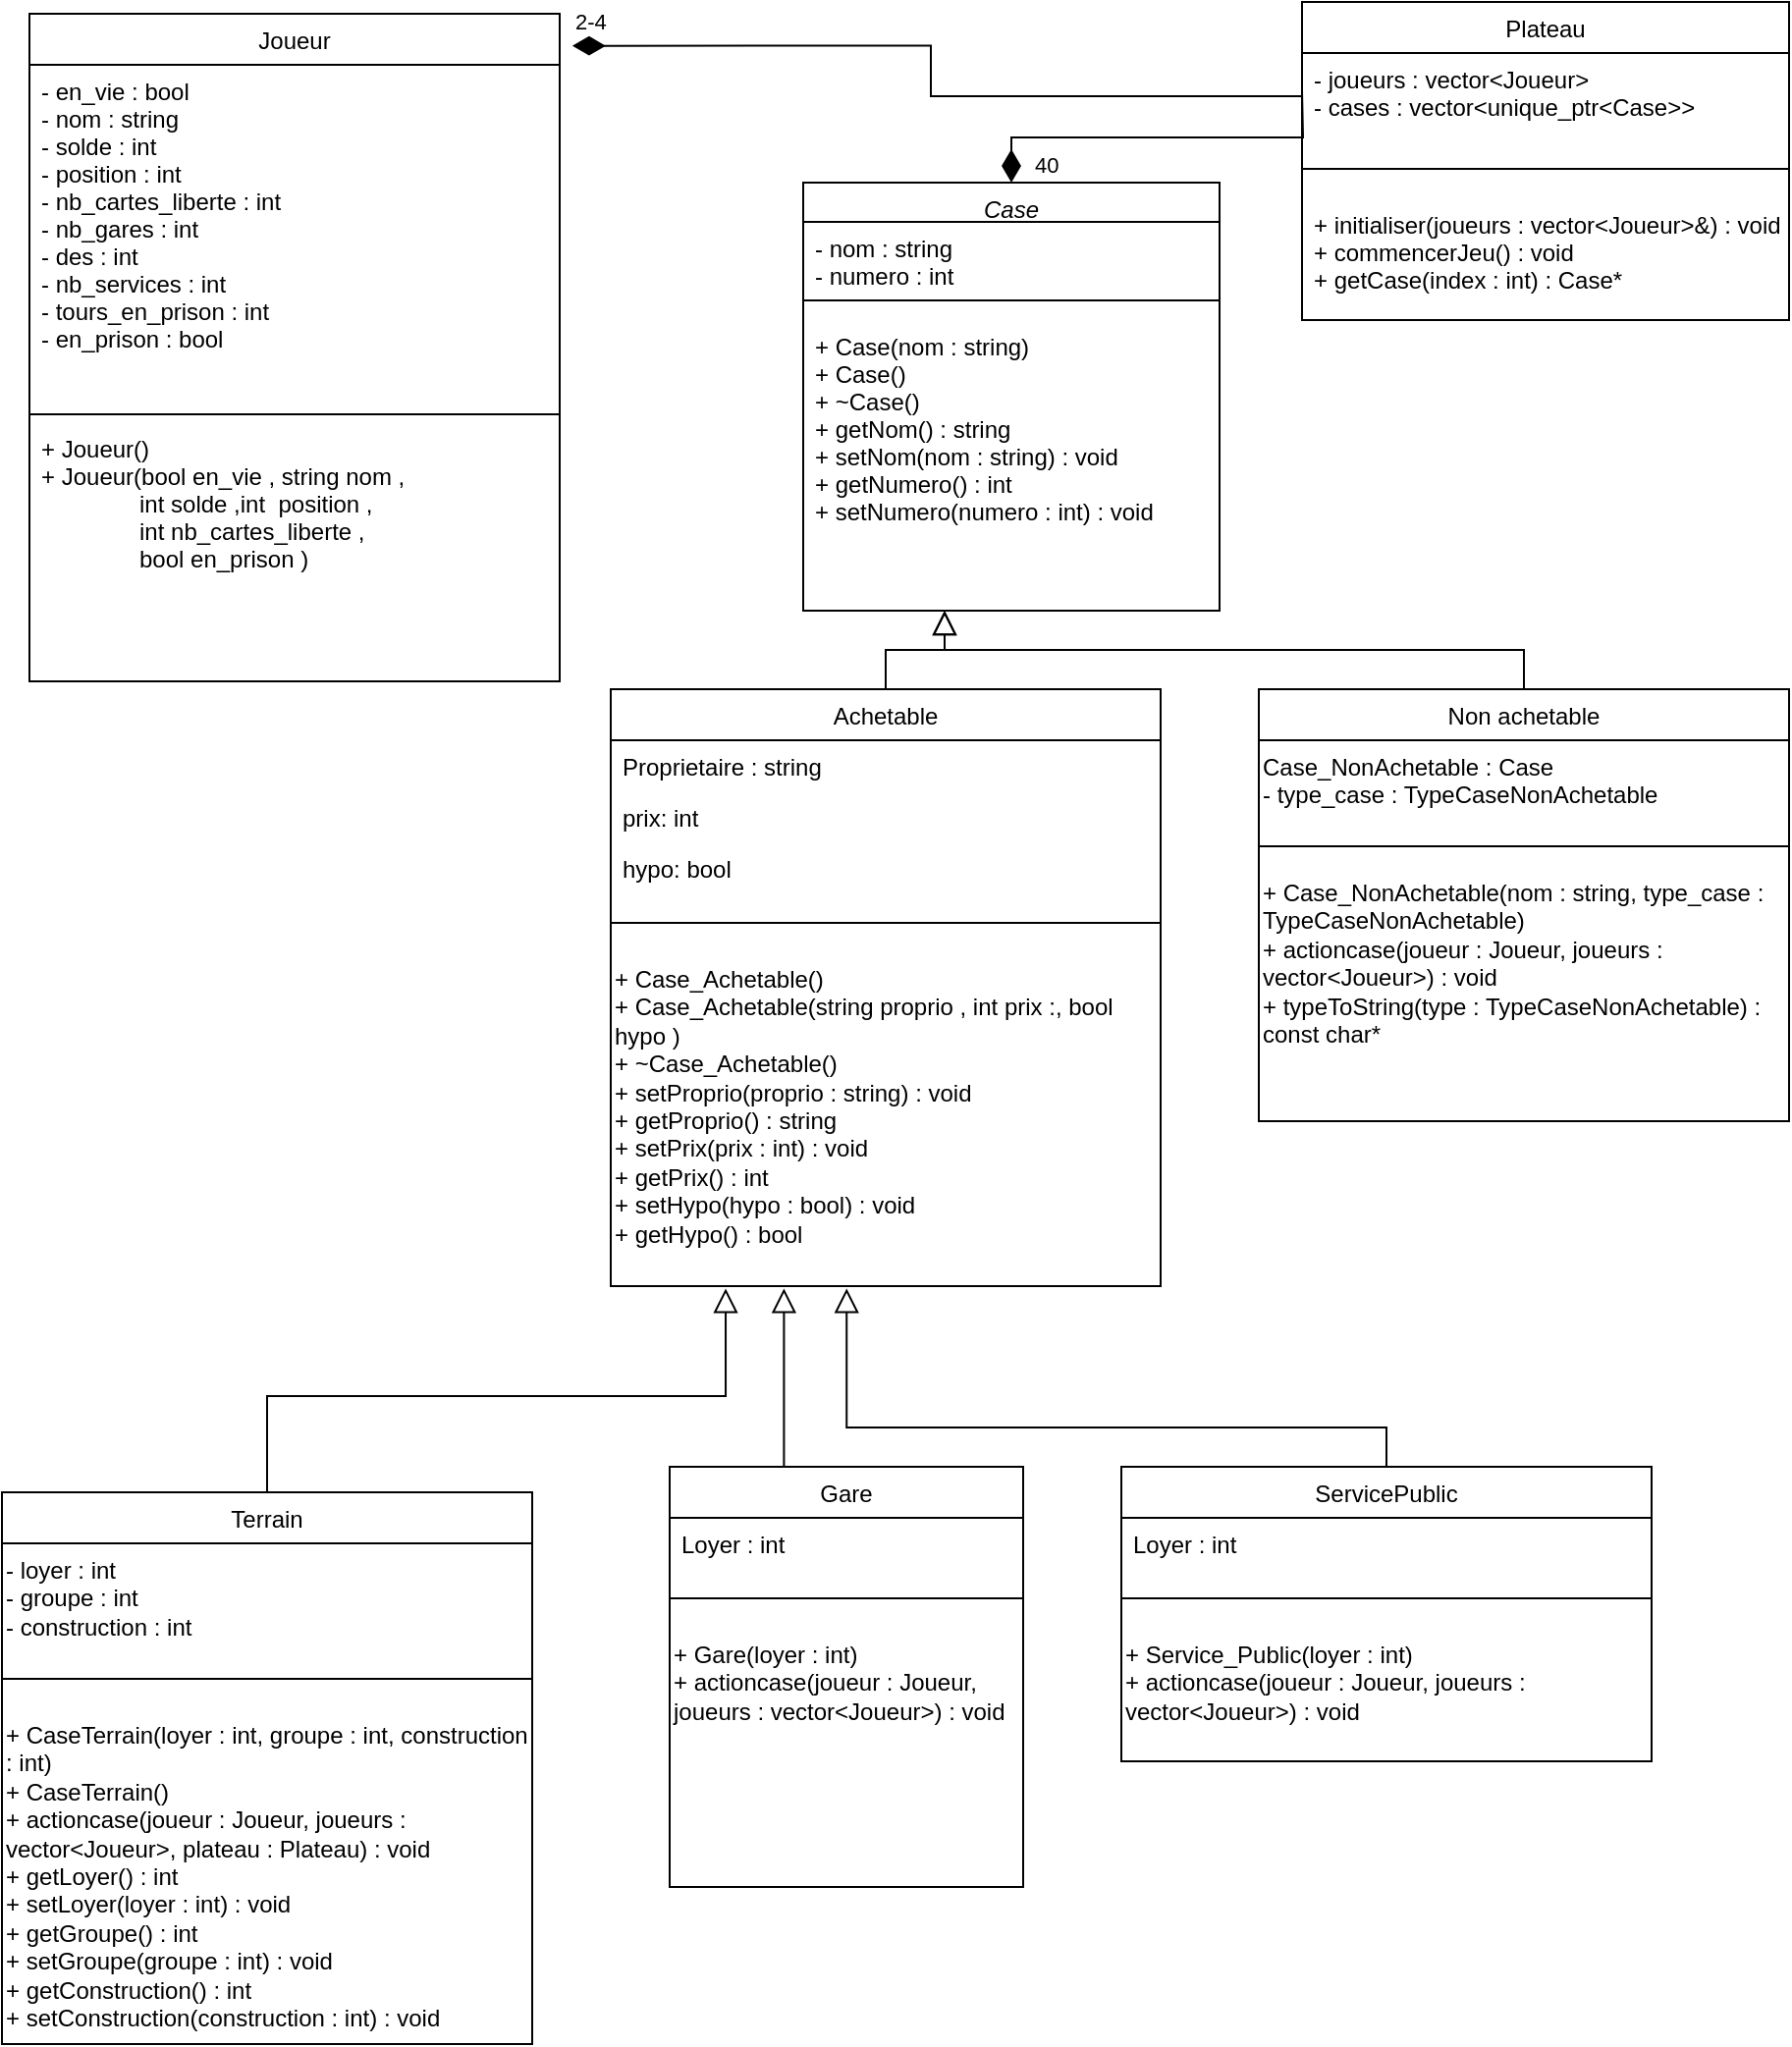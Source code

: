 <mxfile version="26.0.8">
  <diagram id="C5RBs43oDa-KdzZeNtuy" name="Page-1">
    <mxGraphModel dx="2914" dy="965" grid="1" gridSize="10" guides="1" tooltips="1" connect="1" arrows="1" fold="1" page="1" pageScale="1" pageWidth="583" pageHeight="827" math="0" shadow="0">
      <root>
        <mxCell id="WIyWlLk6GJQsqaUBKTNV-0" />
        <mxCell id="WIyWlLk6GJQsqaUBKTNV-1" parent="WIyWlLk6GJQsqaUBKTNV-0" />
        <mxCell id="zkfFHV4jXpPFQw0GAbJ--0" value="Case" style="swimlane;fontStyle=2;align=center;verticalAlign=top;childLayout=stackLayout;horizontal=1;startSize=20;horizontalStack=0;resizeParent=1;resizeLast=0;collapsible=1;marginBottom=0;rounded=0;shadow=0;strokeWidth=1;" parent="WIyWlLk6GJQsqaUBKTNV-1" vertex="1">
          <mxGeometry x="-32" y="222" width="212" height="218" as="geometry">
            <mxRectangle x="230" y="140" width="160" height="26" as="alternateBounds" />
          </mxGeometry>
        </mxCell>
        <mxCell id="zkfFHV4jXpPFQw0GAbJ--1" value="- nom : string&#xa;- numero : int" style="text;align=left;verticalAlign=top;spacingLeft=4;spacingRight=4;overflow=hidden;rotatable=0;points=[[0,0.5],[1,0.5]];portConstraint=eastwest;" parent="zkfFHV4jXpPFQw0GAbJ--0" vertex="1">
          <mxGeometry y="20" width="212" height="30" as="geometry" />
        </mxCell>
        <mxCell id="zkfFHV4jXpPFQw0GAbJ--4" value="" style="line;html=1;strokeWidth=1;align=left;verticalAlign=middle;spacingTop=-1;spacingLeft=3;spacingRight=3;rotatable=0;labelPosition=right;points=[];portConstraint=eastwest;" parent="zkfFHV4jXpPFQw0GAbJ--0" vertex="1">
          <mxGeometry y="50" width="212" height="20" as="geometry" />
        </mxCell>
        <mxCell id="wajXnMr8ewszmRgFdsDD-4" value="+ Case(nom : string)&#xa;+ Case()&#xa;+ ~Case()&#xa;+ getNom() : string&#xa;+ setNom(nom : string) : void&#xa;+ getNumero() : int&#xa;+ setNumero(numero : int) : void" style="text;align=left;verticalAlign=top;spacingLeft=4;spacingRight=4;overflow=hidden;rotatable=0;points=[[0,0.5],[1,0.5]];portConstraint=eastwest;" vertex="1" parent="zkfFHV4jXpPFQw0GAbJ--0">
          <mxGeometry y="70" width="212" height="120" as="geometry" />
        </mxCell>
        <mxCell id="zkfFHV4jXpPFQw0GAbJ--6" value="Achetable" style="swimlane;fontStyle=0;align=center;verticalAlign=top;childLayout=stackLayout;horizontal=1;startSize=26;horizontalStack=0;resizeParent=1;resizeLast=0;collapsible=1;marginBottom=0;rounded=0;shadow=0;strokeWidth=1;" parent="WIyWlLk6GJQsqaUBKTNV-1" vertex="1">
          <mxGeometry x="-130" y="480" width="280" height="304" as="geometry">
            <mxRectangle x="130" y="380" width="160" height="26" as="alternateBounds" />
          </mxGeometry>
        </mxCell>
        <mxCell id="zkfFHV4jXpPFQw0GAbJ--7" value="Proprietaire : string" style="text;align=left;verticalAlign=top;spacingLeft=4;spacingRight=4;overflow=hidden;rotatable=0;points=[[0,0.5],[1,0.5]];portConstraint=eastwest;" parent="zkfFHV4jXpPFQw0GAbJ--6" vertex="1">
          <mxGeometry y="26" width="280" height="26" as="geometry" />
        </mxCell>
        <mxCell id="zkfFHV4jXpPFQw0GAbJ--8" value="prix: int" style="text;align=left;verticalAlign=top;spacingLeft=4;spacingRight=4;overflow=hidden;rotatable=0;points=[[0,0.5],[1,0.5]];portConstraint=eastwest;rounded=0;shadow=0;html=0;" parent="zkfFHV4jXpPFQw0GAbJ--6" vertex="1">
          <mxGeometry y="52" width="280" height="26" as="geometry" />
        </mxCell>
        <mxCell id="QbEHKYeUKLtgUB8lk1jP-2" value="hypo: bool" style="text;align=left;verticalAlign=top;spacingLeft=4;spacingRight=4;overflow=hidden;rotatable=0;points=[[0,0.5],[1,0.5]];portConstraint=eastwest;rounded=0;shadow=0;html=0;" parent="zkfFHV4jXpPFQw0GAbJ--6" vertex="1">
          <mxGeometry y="78" width="280" height="26" as="geometry" />
        </mxCell>
        <mxCell id="zkfFHV4jXpPFQw0GAbJ--9" value="" style="line;html=1;strokeWidth=1;align=left;verticalAlign=middle;spacingTop=-1;spacingLeft=3;spacingRight=3;rotatable=0;labelPosition=right;points=[];portConstraint=eastwest;" parent="zkfFHV4jXpPFQw0GAbJ--6" vertex="1">
          <mxGeometry y="104" width="280" height="30" as="geometry" />
        </mxCell>
        <mxCell id="wajXnMr8ewszmRgFdsDD-5" value="+ Case_Achetable()&lt;br&gt;+ Case_Achetable(string proprio , int prix :, bool hypo )&lt;br&gt;+ ~Case_Achetable()&lt;br&gt;+ setProprio(proprio : &lt;span class=&quot;hljs-built_in&quot;&gt;string&lt;/span&gt;) : &lt;span class=&quot;hljs-type&quot;&gt;void&lt;/span&gt;&lt;br&gt;+ getProprio() : &lt;span class=&quot;hljs-built_in&quot;&gt;string&lt;/span&gt;&lt;br&gt;+ setPrix(prix : &lt;span class=&quot;hljs-type&quot;&gt;int&lt;/span&gt;) : &lt;span class=&quot;hljs-type&quot;&gt;void&lt;/span&gt;&lt;br&gt;+ getPrix() : &lt;span class=&quot;hljs-type&quot;&gt;int&lt;/span&gt;&lt;br&gt;+ setHypo(hypo : &lt;span class=&quot;hljs-type&quot;&gt;bool&lt;/span&gt;) : &lt;span class=&quot;hljs-type&quot;&gt;void&lt;/span&gt;&lt;br&gt;+ getHypo() : &lt;span class=&quot;hljs-type&quot;&gt;bool&lt;/span&gt;" style="text;whiteSpace=wrap;html=1;" vertex="1" parent="zkfFHV4jXpPFQw0GAbJ--6">
          <mxGeometry y="134" width="280" height="170" as="geometry" />
        </mxCell>
        <mxCell id="zkfFHV4jXpPFQw0GAbJ--12" value="" style="endArrow=block;endSize=10;endFill=0;shadow=0;strokeWidth=1;rounded=0;curved=0;edgeStyle=elbowEdgeStyle;elbow=vertical;" parent="WIyWlLk6GJQsqaUBKTNV-1" source="zkfFHV4jXpPFQw0GAbJ--6" edge="1">
          <mxGeometry width="160" relative="1" as="geometry">
            <mxPoint x="80" y="333" as="sourcePoint" />
            <mxPoint x="40" y="440" as="targetPoint" />
          </mxGeometry>
        </mxCell>
        <mxCell id="zkfFHV4jXpPFQw0GAbJ--13" value="Non achetable" style="swimlane;fontStyle=0;align=center;verticalAlign=top;childLayout=stackLayout;horizontal=1;startSize=26;horizontalStack=0;resizeParent=1;resizeLast=0;collapsible=1;marginBottom=0;rounded=0;shadow=0;strokeWidth=1;" parent="WIyWlLk6GJQsqaUBKTNV-1" vertex="1">
          <mxGeometry x="200" y="480" width="270" height="220" as="geometry">
            <mxRectangle x="340" y="380" width="170" height="26" as="alternateBounds" />
          </mxGeometry>
        </mxCell>
        <mxCell id="wajXnMr8ewszmRgFdsDD-6" value="Case_NonAchetable : Case&lt;br&gt;- type_case : TypeCaseNonAchetable&lt;div&gt;&lt;br/&gt;&lt;/div&gt;" style="text;whiteSpace=wrap;html=1;" vertex="1" parent="zkfFHV4jXpPFQw0GAbJ--13">
          <mxGeometry y="26" width="270" height="44" as="geometry" />
        </mxCell>
        <mxCell id="zkfFHV4jXpPFQw0GAbJ--15" value="" style="line;html=1;strokeWidth=1;align=left;verticalAlign=middle;spacingTop=-1;spacingLeft=3;spacingRight=3;rotatable=0;labelPosition=right;points=[];portConstraint=eastwest;" parent="zkfFHV4jXpPFQw0GAbJ--13" vertex="1">
          <mxGeometry y="70" width="270" height="20" as="geometry" />
        </mxCell>
        <mxCell id="wajXnMr8ewszmRgFdsDD-7" value="+ Case_NonAchetable(nom : &lt;span class=&quot;hljs-built_in&quot;&gt;string&lt;/span&gt;, type_case : TypeCaseNonAchetable)&lt;br&gt;+ actioncase(joueur : Joueur, joueurs : &lt;span class=&quot;hljs-built_in&quot;&gt;vector&lt;/span&gt;&amp;lt;Joueur&amp;gt;) : &lt;span class=&quot;hljs-type&quot;&gt;void&lt;/span&gt;&lt;br&gt;+ typeToString(type : TypeCaseNonAchetable) : &lt;span class=&quot;hljs-type&quot;&gt;const&lt;/span&gt; &lt;span class=&quot;hljs-type&quot;&gt;char&lt;/span&gt;*" style="text;whiteSpace=wrap;html=1;" vertex="1" parent="zkfFHV4jXpPFQw0GAbJ--13">
          <mxGeometry y="90" width="270" height="116" as="geometry" />
        </mxCell>
        <mxCell id="zkfFHV4jXpPFQw0GAbJ--16" value="" style="endArrow=block;endSize=10;endFill=0;shadow=0;strokeWidth=1;rounded=0;curved=0;edgeStyle=elbowEdgeStyle;elbow=vertical;" parent="WIyWlLk6GJQsqaUBKTNV-1" source="zkfFHV4jXpPFQw0GAbJ--13" edge="1">
          <mxGeometry width="160" relative="1" as="geometry">
            <mxPoint x="90" y="503" as="sourcePoint" />
            <mxPoint x="40" y="440" as="targetPoint" />
          </mxGeometry>
        </mxCell>
        <mxCell id="zkfFHV4jXpPFQw0GAbJ--17" value="Joueur&#xa;" style="swimlane;fontStyle=0;align=center;verticalAlign=top;childLayout=stackLayout;horizontal=1;startSize=26;horizontalStack=0;resizeParent=1;resizeLast=0;collapsible=1;marginBottom=0;rounded=0;shadow=0;strokeWidth=1;" parent="WIyWlLk6GJQsqaUBKTNV-1" vertex="1">
          <mxGeometry x="-426" y="136" width="270" height="340" as="geometry">
            <mxRectangle x="550" y="140" width="160" height="26" as="alternateBounds" />
          </mxGeometry>
        </mxCell>
        <mxCell id="zkfFHV4jXpPFQw0GAbJ--19" value="- en_vie : bool&#xa;- nom : string&#xa;- solde : int&#xa;- position : int&#xa;- nb_cartes_liberte : int&#xa;- nb_gares : int&#xa;- des : int&#xa;- nb_services : int&#xa;- tours_en_prison : int&#xa;- en_prison : bool" style="text;align=left;verticalAlign=top;spacingLeft=4;spacingRight=4;overflow=hidden;rotatable=0;points=[[0,0.5],[1,0.5]];portConstraint=eastwest;rounded=0;shadow=0;html=0;" parent="zkfFHV4jXpPFQw0GAbJ--17" vertex="1">
          <mxGeometry y="26" width="270" height="174" as="geometry" />
        </mxCell>
        <mxCell id="zkfFHV4jXpPFQw0GAbJ--23" value="" style="line;html=1;strokeWidth=1;align=left;verticalAlign=middle;spacingTop=-1;spacingLeft=3;spacingRight=3;rotatable=0;labelPosition=right;points=[];portConstraint=eastwest;" parent="zkfFHV4jXpPFQw0GAbJ--17" vertex="1">
          <mxGeometry y="200" width="270" height="8" as="geometry" />
        </mxCell>
        <mxCell id="zkfFHV4jXpPFQw0GAbJ--25" value="+ Joueur()&#xa;+ Joueur(bool en_vie , string nom , &#xa;               int solde ,int  position , &#xa;               int nb_cartes_liberte , &#xa;               bool en_prison )" style="text;align=left;verticalAlign=top;spacingLeft=4;spacingRight=4;overflow=hidden;rotatable=0;points=[[0,0.5],[1,0.5]];portConstraint=eastwest;" parent="zkfFHV4jXpPFQw0GAbJ--17" vertex="1">
          <mxGeometry y="208" width="270" height="132" as="geometry" />
        </mxCell>
        <mxCell id="MCPAmcDpe65NgZ6kxm2V-6" value="Plateau" style="swimlane;fontStyle=0;align=center;verticalAlign=top;childLayout=stackLayout;horizontal=1;startSize=26;horizontalStack=0;resizeParent=1;resizeLast=0;collapsible=1;marginBottom=0;rounded=0;shadow=0;strokeWidth=1;" parent="WIyWlLk6GJQsqaUBKTNV-1" vertex="1">
          <mxGeometry x="222" y="130" width="248" height="162" as="geometry">
            <mxRectangle x="130" y="380" width="160" height="26" as="alternateBounds" />
          </mxGeometry>
        </mxCell>
        <mxCell id="MCPAmcDpe65NgZ6kxm2V-13" value="- joueurs : vector&lt;Joueur&gt;&#xa;- cases : vector&lt;unique_ptr&lt;Case&gt;&gt;" style="text;align=left;verticalAlign=top;spacingLeft=4;spacingRight=4;overflow=hidden;rotatable=0;points=[[0,0.5],[1,0.5]];portConstraint=eastwest;" parent="MCPAmcDpe65NgZ6kxm2V-6" vertex="1">
          <mxGeometry y="26" width="248" height="44" as="geometry" />
        </mxCell>
        <mxCell id="MCPAmcDpe65NgZ6kxm2V-10" value="" style="line;html=1;strokeWidth=1;align=left;verticalAlign=middle;spacingTop=-1;spacingLeft=3;spacingRight=3;rotatable=0;labelPosition=right;points=[];portConstraint=eastwest;" parent="MCPAmcDpe65NgZ6kxm2V-6" vertex="1">
          <mxGeometry y="70" width="248" height="30" as="geometry" />
        </mxCell>
        <mxCell id="MCPAmcDpe65NgZ6kxm2V-14" value="+ initialiser(joueurs : vector&lt;Joueur&gt;&amp;) : void&#xa;+ commencerJeu() : void&#xa;+ getCase(index : int) : Case*" style="text;align=left;verticalAlign=top;spacingLeft=4;spacingRight=4;overflow=hidden;rotatable=0;points=[[0,0.5],[1,0.5]];portConstraint=eastwest;" parent="MCPAmcDpe65NgZ6kxm2V-6" vertex="1">
          <mxGeometry y="100" width="248" height="60" as="geometry" />
        </mxCell>
        <mxCell id="MCPAmcDpe65NgZ6kxm2V-20" value="Gare" style="swimlane;fontStyle=0;align=center;verticalAlign=top;childLayout=stackLayout;horizontal=1;startSize=26;horizontalStack=0;resizeParent=1;resizeLast=0;collapsible=1;marginBottom=0;rounded=0;shadow=0;strokeWidth=1;" parent="WIyWlLk6GJQsqaUBKTNV-1" vertex="1">
          <mxGeometry x="-100" y="876" width="180" height="214" as="geometry">
            <mxRectangle x="130" y="380" width="160" height="26" as="alternateBounds" />
          </mxGeometry>
        </mxCell>
        <mxCell id="MCPAmcDpe65NgZ6kxm2V-21" value="Loyer : int" style="text;align=left;verticalAlign=top;spacingLeft=4;spacingRight=4;overflow=hidden;rotatable=0;points=[[0,0.5],[1,0.5]];portConstraint=eastwest;" parent="MCPAmcDpe65NgZ6kxm2V-20" vertex="1">
          <mxGeometry y="26" width="180" height="26" as="geometry" />
        </mxCell>
        <mxCell id="MCPAmcDpe65NgZ6kxm2V-24" value="" style="line;html=1;strokeWidth=1;align=left;verticalAlign=middle;spacingTop=-1;spacingLeft=3;spacingRight=3;rotatable=0;labelPosition=right;points=[];portConstraint=eastwest;" parent="MCPAmcDpe65NgZ6kxm2V-20" vertex="1">
          <mxGeometry y="52" width="180" height="30" as="geometry" />
        </mxCell>
        <mxCell id="wajXnMr8ewszmRgFdsDD-8" value="+ &lt;span class=&quot;hljs-built_in&quot;&gt;Gare&lt;/span&gt;(loyer : &lt;span class=&quot;hljs-type&quot;&gt;int&lt;/span&gt;)&lt;br&gt;+ &lt;span class=&quot;hljs-built_in&quot;&gt;actioncase&lt;/span&gt;(joueur : Joueur, joueurs : vector&amp;lt;Joueur&amp;gt;) : &lt;span class=&quot;hljs-type&quot;&gt;void&lt;/span&gt;" style="text;whiteSpace=wrap;html=1;" vertex="1" parent="MCPAmcDpe65NgZ6kxm2V-20">
          <mxGeometry y="82" width="180" height="80" as="geometry" />
        </mxCell>
        <mxCell id="MCPAmcDpe65NgZ6kxm2V-25" value="" style="endArrow=block;endSize=10;endFill=0;shadow=0;strokeWidth=1;rounded=0;curved=0;edgeStyle=elbowEdgeStyle;elbow=vertical;entryX=0.315;entryY=1.007;entryDx=0;entryDy=0;exitX=0.5;exitY=0;exitDx=0;exitDy=0;entryPerimeter=0;" parent="WIyWlLk6GJQsqaUBKTNV-1" source="MCPAmcDpe65NgZ6kxm2V-20" target="wajXnMr8ewszmRgFdsDD-5" edge="1">
          <mxGeometry width="160" relative="1" as="geometry">
            <mxPoint x="160" y="951" as="sourcePoint" />
            <mxPoint x="-40" y="820" as="targetPoint" />
            <Array as="points">
              <mxPoint x="-40" y="876" />
            </Array>
          </mxGeometry>
        </mxCell>
        <mxCell id="MCPAmcDpe65NgZ6kxm2V-31" value="Terrain" style="swimlane;fontStyle=0;align=center;verticalAlign=top;childLayout=stackLayout;horizontal=1;startSize=26;horizontalStack=0;resizeParent=1;resizeLast=0;collapsible=1;marginBottom=0;rounded=0;shadow=0;strokeWidth=1;" parent="WIyWlLk6GJQsqaUBKTNV-1" vertex="1">
          <mxGeometry x="-440" y="889" width="270" height="281" as="geometry">
            <mxRectangle x="130" y="380" width="160" height="26" as="alternateBounds" />
          </mxGeometry>
        </mxCell>
        <mxCell id="wajXnMr8ewszmRgFdsDD-15" value="- loyer : &lt;span class=&quot;hljs-type&quot;&gt;int&lt;/span&gt;&lt;br&gt;- groupe : &lt;span class=&quot;hljs-type&quot;&gt;int&lt;/span&gt;&lt;br&gt;- construction : &lt;span class=&quot;hljs-type&quot;&gt;int&lt;/span&gt;&lt;div&gt;&lt;br&gt;&lt;/div&gt;" style="text;whiteSpace=wrap;html=1;" vertex="1" parent="MCPAmcDpe65NgZ6kxm2V-31">
          <mxGeometry y="26" width="270" height="54" as="geometry" />
        </mxCell>
        <mxCell id="MCPAmcDpe65NgZ6kxm2V-35" value="" style="line;html=1;strokeWidth=1;align=left;verticalAlign=middle;spacingTop=-1;spacingLeft=3;spacingRight=3;rotatable=0;labelPosition=right;points=[];portConstraint=eastwest;" parent="MCPAmcDpe65NgZ6kxm2V-31" vertex="1">
          <mxGeometry y="80" width="270" height="30" as="geometry" />
        </mxCell>
        <mxCell id="wajXnMr8ewszmRgFdsDD-13" value="+ &lt;span class=&quot;hljs-built_in&quot;&gt;CaseTerrain&lt;/span&gt;(loyer : &lt;span class=&quot;hljs-type&quot;&gt;int&lt;/span&gt;, groupe : &lt;span class=&quot;hljs-type&quot;&gt;int&lt;/span&gt;, construction : &lt;span class=&quot;hljs-type&quot;&gt;int&lt;/span&gt;)&lt;br&gt;+ &lt;span class=&quot;hljs-built_in&quot;&gt;CaseTerrain&lt;/span&gt;()&lt;br&gt;+ &lt;span class=&quot;hljs-built_in&quot;&gt;actioncase&lt;/span&gt;(joueur : Joueur, joueurs : vector&amp;lt;Joueur&amp;gt;, plateau : Plateau) : &lt;span class=&quot;hljs-type&quot;&gt;void&lt;/span&gt;&lt;br&gt;+ &lt;span class=&quot;hljs-built_in&quot;&gt;getLoyer&lt;/span&gt;() : &lt;span class=&quot;hljs-type&quot;&gt;int&lt;/span&gt;&lt;br&gt;+ &lt;span class=&quot;hljs-built_in&quot;&gt;setLoyer&lt;/span&gt;(loyer : &lt;span class=&quot;hljs-type&quot;&gt;int&lt;/span&gt;) : &lt;span class=&quot;hljs-type&quot;&gt;void&lt;/span&gt;&lt;br&gt;+ &lt;span class=&quot;hljs-built_in&quot;&gt;getGroupe&lt;/span&gt;() : &lt;span class=&quot;hljs-type&quot;&gt;int&lt;/span&gt;&lt;br&gt;+ &lt;span class=&quot;hljs-built_in&quot;&gt;setGroupe&lt;/span&gt;(groupe : &lt;span class=&quot;hljs-type&quot;&gt;int&lt;/span&gt;) : &lt;span class=&quot;hljs-type&quot;&gt;void&lt;/span&gt;&lt;br&gt;+ &lt;span class=&quot;hljs-built_in&quot;&gt;getConstruction&lt;/span&gt;() : &lt;span class=&quot;hljs-type&quot;&gt;int&lt;/span&gt;&lt;br&gt;+ &lt;span class=&quot;hljs-built_in&quot;&gt;setConstruction&lt;/span&gt;(construction : &lt;span class=&quot;hljs-type&quot;&gt;int&lt;/span&gt;) : &lt;span class=&quot;hljs-type&quot;&gt;void&lt;/span&gt;" style="text;whiteSpace=wrap;html=1;" vertex="1" parent="MCPAmcDpe65NgZ6kxm2V-31">
          <mxGeometry y="110" width="270" height="170" as="geometry" />
        </mxCell>
        <mxCell id="MCPAmcDpe65NgZ6kxm2V-43" value="ServicePublic" style="swimlane;fontStyle=0;align=center;verticalAlign=top;childLayout=stackLayout;horizontal=1;startSize=26;horizontalStack=0;resizeParent=1;resizeLast=0;collapsible=1;marginBottom=0;rounded=0;shadow=0;strokeWidth=1;" parent="WIyWlLk6GJQsqaUBKTNV-1" vertex="1">
          <mxGeometry x="130" y="876" width="270" height="150" as="geometry">
            <mxRectangle x="130" y="380" width="160" height="26" as="alternateBounds" />
          </mxGeometry>
        </mxCell>
        <mxCell id="MCPAmcDpe65NgZ6kxm2V-44" value="Loyer : int" style="text;align=left;verticalAlign=top;spacingLeft=4;spacingRight=4;overflow=hidden;rotatable=0;points=[[0,0.5],[1,0.5]];portConstraint=eastwest;" parent="MCPAmcDpe65NgZ6kxm2V-43" vertex="1">
          <mxGeometry y="26" width="270" height="26" as="geometry" />
        </mxCell>
        <mxCell id="MCPAmcDpe65NgZ6kxm2V-45" value="" style="line;html=1;strokeWidth=1;align=left;verticalAlign=middle;spacingTop=-1;spacingLeft=3;spacingRight=3;rotatable=0;labelPosition=right;points=[];portConstraint=eastwest;" parent="MCPAmcDpe65NgZ6kxm2V-43" vertex="1">
          <mxGeometry y="52" width="270" height="30" as="geometry" />
        </mxCell>
        <mxCell id="wajXnMr8ewszmRgFdsDD-9" value="+ &lt;span class=&quot;hljs-built_in&quot;&gt;Service_Public&lt;/span&gt;(loyer : &lt;span class=&quot;hljs-type&quot;&gt;int&lt;/span&gt;)&lt;br&gt;+ &lt;span class=&quot;hljs-built_in&quot;&gt;actioncase&lt;/span&gt;(joueur : Joueur, joueurs : vector&amp;lt;Joueur&amp;gt;) : &lt;span class=&quot;hljs-type&quot;&gt;void&lt;/span&gt;" style="text;whiteSpace=wrap;html=1;" vertex="1" parent="MCPAmcDpe65NgZ6kxm2V-43">
          <mxGeometry y="82" width="270" height="68" as="geometry" />
        </mxCell>
        <mxCell id="MCPAmcDpe65NgZ6kxm2V-47" value="" style="endArrow=block;endSize=10;endFill=0;shadow=0;strokeWidth=1;rounded=0;curved=0;edgeStyle=elbowEdgeStyle;elbow=vertical;entryX=0.429;entryY=1.007;entryDx=0;entryDy=0;exitX=0.5;exitY=0;exitDx=0;exitDy=0;entryPerimeter=0;" parent="WIyWlLk6GJQsqaUBKTNV-1" source="MCPAmcDpe65NgZ6kxm2V-43" target="wajXnMr8ewszmRgFdsDD-5" edge="1">
          <mxGeometry width="160" relative="1" as="geometry">
            <mxPoint x="-95" y="906" as="sourcePoint" />
            <mxPoint x="-10" y="820" as="targetPoint" />
            <Array as="points">
              <mxPoint x="170" y="856" />
              <mxPoint x="140" y="876" />
            </Array>
          </mxGeometry>
        </mxCell>
        <mxCell id="MCPAmcDpe65NgZ6kxm2V-48" value="" style="endArrow=block;endSize=10;endFill=0;shadow=0;strokeWidth=1;rounded=0;curved=0;edgeStyle=elbowEdgeStyle;elbow=vertical;exitX=0.5;exitY=0;exitDx=0;exitDy=0;entryX=0.209;entryY=1.007;entryDx=0;entryDy=0;entryPerimeter=0;" parent="WIyWlLk6GJQsqaUBKTNV-1" source="MCPAmcDpe65NgZ6kxm2V-31" target="wajXnMr8ewszmRgFdsDD-5" edge="1">
          <mxGeometry width="160" relative="1" as="geometry">
            <mxPoint x="-97" y="798" as="sourcePoint" />
            <mxPoint x="-70" y="820" as="targetPoint" />
            <Array as="points">
              <mxPoint x="-140" y="840" />
              <mxPoint x="-242" y="758" />
            </Array>
          </mxGeometry>
        </mxCell>
        <mxCell id="MCPAmcDpe65NgZ6kxm2V-56" value="2-4" style="endArrow=none;html=1;endSize=12;startArrow=diamondThin;startSize=14;startFill=1;edgeStyle=orthogonalEdgeStyle;align=left;verticalAlign=bottom;rounded=0;exitX=1.024;exitY=0.048;exitDx=0;exitDy=0;exitPerimeter=0;entryX=0;entryY=0.5;entryDx=0;entryDy=0;endFill=0;" parent="WIyWlLk6GJQsqaUBKTNV-1" source="zkfFHV4jXpPFQw0GAbJ--17" target="MCPAmcDpe65NgZ6kxm2V-13" edge="1">
          <mxGeometry x="-1" y="3" relative="1" as="geometry">
            <mxPoint x="-72" y="142" as="sourcePoint" />
            <mxPoint x="88" y="142" as="targetPoint" />
          </mxGeometry>
        </mxCell>
        <mxCell id="MCPAmcDpe65NgZ6kxm2V-57" value="40" style="endArrow=none;html=1;endSize=12;startArrow=diamondThin;startSize=14;startFill=1;edgeStyle=orthogonalEdgeStyle;align=left;verticalAlign=bottom;rounded=0;exitX=0.5;exitY=0;exitDx=0;exitDy=0;entryX=0;entryY=0.5;entryDx=0;entryDy=0;endFill=0;" parent="WIyWlLk6GJQsqaUBKTNV-1" source="zkfFHV4jXpPFQw0GAbJ--0" edge="1">
          <mxGeometry x="-1" y="-10" relative="1" as="geometry">
            <mxPoint x="68" y="192" as="sourcePoint" />
            <mxPoint x="222" y="175" as="targetPoint" />
            <mxPoint as="offset" />
          </mxGeometry>
        </mxCell>
      </root>
    </mxGraphModel>
  </diagram>
</mxfile>
